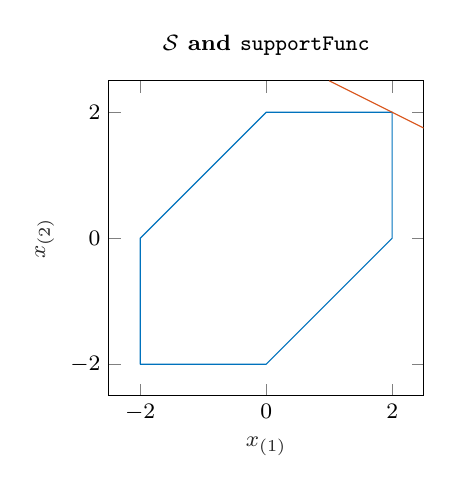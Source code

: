 % This file was created by matlab2tikz.
%
\definecolor{mycolor1}{rgb}{0.0,0.447,0.741}%
\definecolor{mycolor2}{rgb}{0.85,0.325,0.098}%
%
\begin{tikzpicture}
\footnotesize

\begin{axis}[%
width=4cm,
height=4cm,
at={(0in,0in)},
scale only axis,
xmin=-2.5,
xmax=2.5,
xlabel style={font=\color{white!15!black}},
xlabel={$x_{(1)}$},
ymin=-2.5,
ymax=2.5,
ylabel style={font=\color{white!15!black}},
ylabel={$x_{(2)}$},
axis background/.style={fill=white},
title style={font=\bfseries},
title={$\mathcal{S}$ and \texttt{supportFunc}}
]
\addplot [color=mycolor1, forget plot]
  table[row sep=crcr]{%
-2	-2\\
0	-2\\
2	0\\
2	2\\
0	2\\
-2	0\\
-2	-2\\
};
\addplot [color=mycolor2, forget plot]
  table[row sep=crcr]{%
2.5	1.75\\
1	2.5\\
};
\end{axis}
\end{tikzpicture}%